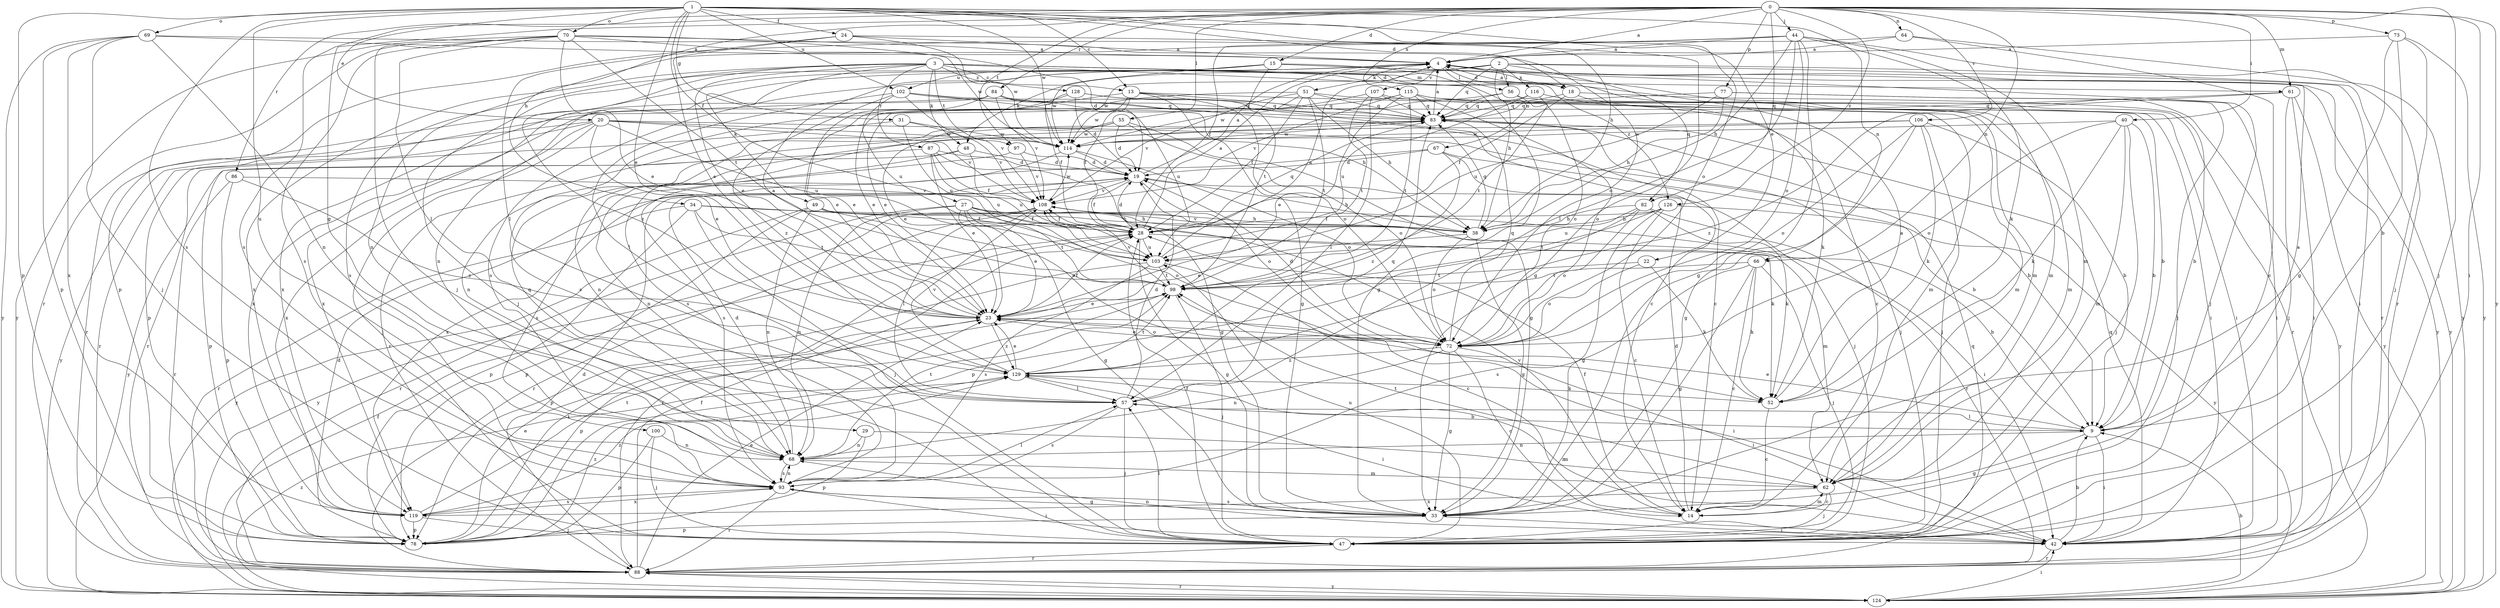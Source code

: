 strict digraph  {
0;
1;
2;
3;
4;
9;
13;
14;
15;
18;
19;
20;
22;
23;
24;
27;
28;
29;
31;
33;
34;
38;
40;
42;
44;
47;
48;
49;
51;
52;
55;
56;
57;
61;
62;
64;
66;
67;
68;
69;
70;
72;
73;
77;
78;
82;
83;
84;
86;
87;
88;
93;
97;
98;
100;
102;
103;
106;
107;
108;
114;
115;
116;
119;
124;
126;
128;
129;
0 -> 4  [label=a];
0 -> 15  [label=d];
0 -> 29  [label=g];
0 -> 34  [label=h];
0 -> 40  [label=i];
0 -> 42  [label=i];
0 -> 44  [label=j];
0 -> 47  [label=j];
0 -> 55  [label=l];
0 -> 61  [label=m];
0 -> 64  [label=n];
0 -> 66  [label=n];
0 -> 73  [label=p];
0 -> 77  [label=p];
0 -> 82  [label=q];
0 -> 84  [label=r];
0 -> 86  [label=r];
0 -> 93  [label=s];
0 -> 97  [label=t];
0 -> 106  [label=v];
0 -> 115  [label=x];
0 -> 124  [label=y];
0 -> 126  [label=z];
1 -> 13  [label=c];
1 -> 18  [label=d];
1 -> 20  [label=e];
1 -> 22  [label=e];
1 -> 23  [label=e];
1 -> 24  [label=f];
1 -> 27  [label=f];
1 -> 31  [label=g];
1 -> 38  [label=h];
1 -> 66  [label=n];
1 -> 69  [label=o];
1 -> 70  [label=o];
1 -> 72  [label=o];
1 -> 78  [label=p];
1 -> 93  [label=s];
1 -> 100  [label=u];
1 -> 102  [label=u];
1 -> 114  [label=w];
2 -> 42  [label=i];
2 -> 48  [label=k];
2 -> 56  [label=l];
2 -> 67  [label=n];
2 -> 82  [label=q];
2 -> 83  [label=q];
2 -> 93  [label=s];
2 -> 114  [label=w];
2 -> 116  [label=x];
2 -> 124  [label=y];
3 -> 13  [label=c];
3 -> 18  [label=d];
3 -> 23  [label=e];
3 -> 33  [label=g];
3 -> 47  [label=j];
3 -> 48  [label=k];
3 -> 49  [label=k];
3 -> 61  [label=m];
3 -> 62  [label=m];
3 -> 87  [label=r];
3 -> 97  [label=t];
3 -> 119  [label=x];
3 -> 126  [label=z];
3 -> 128  [label=z];
3 -> 129  [label=z];
4 -> 18  [label=d];
4 -> 51  [label=k];
4 -> 56  [label=l];
4 -> 62  [label=m];
4 -> 68  [label=n];
4 -> 88  [label=r];
4 -> 107  [label=v];
4 -> 119  [label=x];
9 -> 4  [label=a];
9 -> 23  [label=e];
9 -> 33  [label=g];
9 -> 42  [label=i];
9 -> 57  [label=l];
9 -> 68  [label=n];
13 -> 9  [label=b];
13 -> 28  [label=f];
13 -> 33  [label=g];
13 -> 72  [label=o];
13 -> 83  [label=q];
13 -> 114  [label=w];
13 -> 119  [label=x];
14 -> 19  [label=d];
14 -> 28  [label=f];
14 -> 62  [label=m];
14 -> 108  [label=v];
15 -> 38  [label=h];
15 -> 47  [label=j];
15 -> 93  [label=s];
15 -> 98  [label=t];
15 -> 102  [label=u];
15 -> 114  [label=w];
15 -> 124  [label=y];
18 -> 4  [label=a];
18 -> 9  [label=b];
18 -> 28  [label=f];
18 -> 52  [label=k];
18 -> 83  [label=q];
19 -> 4  [label=a];
19 -> 28  [label=f];
19 -> 38  [label=h];
19 -> 72  [label=o];
19 -> 108  [label=v];
20 -> 9  [label=b];
20 -> 23  [label=e];
20 -> 47  [label=j];
20 -> 88  [label=r];
20 -> 103  [label=u];
20 -> 108  [label=v];
20 -> 114  [label=w];
20 -> 119  [label=x];
20 -> 124  [label=y];
22 -> 52  [label=k];
22 -> 72  [label=o];
22 -> 98  [label=t];
23 -> 4  [label=a];
23 -> 28  [label=f];
23 -> 42  [label=i];
23 -> 72  [label=o];
23 -> 78  [label=p];
23 -> 129  [label=z];
24 -> 4  [label=a];
24 -> 23  [label=e];
24 -> 33  [label=g];
24 -> 57  [label=l];
24 -> 114  [label=w];
27 -> 23  [label=e];
27 -> 28  [label=f];
27 -> 33  [label=g];
27 -> 38  [label=h];
27 -> 52  [label=k];
27 -> 68  [label=n];
27 -> 72  [label=o];
27 -> 88  [label=r];
27 -> 98  [label=t];
28 -> 4  [label=a];
28 -> 9  [label=b];
28 -> 19  [label=d];
28 -> 33  [label=g];
28 -> 83  [label=q];
28 -> 88  [label=r];
28 -> 103  [label=u];
29 -> 62  [label=m];
29 -> 68  [label=n];
29 -> 78  [label=p];
31 -> 88  [label=r];
31 -> 103  [label=u];
31 -> 108  [label=v];
31 -> 114  [label=w];
33 -> 42  [label=i];
33 -> 78  [label=p];
33 -> 93  [label=s];
34 -> 28  [label=f];
34 -> 42  [label=i];
34 -> 47  [label=j];
34 -> 78  [label=p];
34 -> 88  [label=r];
34 -> 98  [label=t];
38 -> 23  [label=e];
38 -> 33  [label=g];
38 -> 72  [label=o];
38 -> 83  [label=q];
38 -> 108  [label=v];
40 -> 9  [label=b];
40 -> 47  [label=j];
40 -> 52  [label=k];
40 -> 62  [label=m];
40 -> 72  [label=o];
40 -> 114  [label=w];
42 -> 9  [label=b];
42 -> 68  [label=n];
42 -> 83  [label=q];
42 -> 88  [label=r];
42 -> 129  [label=z];
44 -> 4  [label=a];
44 -> 33  [label=g];
44 -> 38  [label=h];
44 -> 52  [label=k];
44 -> 57  [label=l];
44 -> 62  [label=m];
44 -> 68  [label=n];
44 -> 72  [label=o];
44 -> 78  [label=p];
44 -> 88  [label=r];
47 -> 28  [label=f];
47 -> 57  [label=l];
47 -> 88  [label=r];
47 -> 103  [label=u];
48 -> 19  [label=d];
48 -> 68  [label=n];
48 -> 103  [label=u];
48 -> 124  [label=y];
49 -> 38  [label=h];
49 -> 62  [label=m];
49 -> 68  [label=n];
49 -> 72  [label=o];
49 -> 78  [label=p];
49 -> 124  [label=y];
51 -> 28  [label=f];
51 -> 38  [label=h];
51 -> 62  [label=m];
51 -> 78  [label=p];
51 -> 83  [label=q];
51 -> 98  [label=t];
51 -> 108  [label=v];
51 -> 114  [label=w];
52 -> 4  [label=a];
52 -> 14  [label=c];
52 -> 98  [label=t];
55 -> 19  [label=d];
55 -> 23  [label=e];
55 -> 33  [label=g];
55 -> 72  [label=o];
55 -> 88  [label=r];
55 -> 114  [label=w];
56 -> 23  [label=e];
56 -> 83  [label=q];
56 -> 88  [label=r];
56 -> 98  [label=t];
56 -> 124  [label=y];
57 -> 9  [label=b];
57 -> 19  [label=d];
57 -> 47  [label=j];
57 -> 83  [label=q];
57 -> 93  [label=s];
61 -> 42  [label=i];
61 -> 47  [label=j];
61 -> 83  [label=q];
61 -> 124  [label=y];
61 -> 129  [label=z];
62 -> 14  [label=c];
62 -> 47  [label=j];
62 -> 98  [label=t];
62 -> 119  [label=x];
64 -> 4  [label=a];
64 -> 14  [label=c];
64 -> 28  [label=f];
64 -> 124  [label=y];
66 -> 14  [label=c];
66 -> 33  [label=g];
66 -> 47  [label=j];
66 -> 52  [label=k];
66 -> 93  [label=s];
66 -> 98  [label=t];
67 -> 9  [label=b];
67 -> 19  [label=d];
67 -> 47  [label=j];
67 -> 119  [label=x];
67 -> 129  [label=z];
68 -> 19  [label=d];
68 -> 62  [label=m];
68 -> 83  [label=q];
68 -> 93  [label=s];
68 -> 98  [label=t];
69 -> 4  [label=a];
69 -> 47  [label=j];
69 -> 68  [label=n];
69 -> 72  [label=o];
69 -> 78  [label=p];
69 -> 119  [label=x];
69 -> 124  [label=y];
70 -> 4  [label=a];
70 -> 19  [label=d];
70 -> 23  [label=e];
70 -> 47  [label=j];
70 -> 57  [label=l];
70 -> 88  [label=r];
70 -> 93  [label=s];
70 -> 98  [label=t];
70 -> 114  [label=w];
70 -> 124  [label=y];
72 -> 14  [label=c];
72 -> 19  [label=d];
72 -> 23  [label=e];
72 -> 33  [label=g];
72 -> 42  [label=i];
72 -> 68  [label=n];
72 -> 83  [label=q];
72 -> 129  [label=z];
73 -> 4  [label=a];
73 -> 9  [label=b];
73 -> 33  [label=g];
73 -> 47  [label=j];
73 -> 124  [label=y];
77 -> 38  [label=h];
77 -> 42  [label=i];
77 -> 47  [label=j];
77 -> 83  [label=q];
77 -> 103  [label=u];
78 -> 19  [label=d];
78 -> 23  [label=e];
78 -> 98  [label=t];
78 -> 129  [label=z];
82 -> 38  [label=h];
82 -> 52  [label=k];
82 -> 72  [label=o];
82 -> 78  [label=p];
82 -> 88  [label=r];
82 -> 103  [label=u];
83 -> 4  [label=a];
83 -> 47  [label=j];
83 -> 68  [label=n];
83 -> 93  [label=s];
83 -> 114  [label=w];
84 -> 14  [label=c];
84 -> 23  [label=e];
84 -> 83  [label=q];
84 -> 88  [label=r];
84 -> 103  [label=u];
84 -> 108  [label=v];
84 -> 119  [label=x];
86 -> 78  [label=p];
86 -> 88  [label=r];
86 -> 108  [label=v];
86 -> 129  [label=z];
87 -> 19  [label=d];
87 -> 23  [label=e];
87 -> 28  [label=f];
87 -> 33  [label=g];
87 -> 78  [label=p];
87 -> 103  [label=u];
88 -> 19  [label=d];
88 -> 23  [label=e];
88 -> 28  [label=f];
88 -> 83  [label=q];
88 -> 124  [label=y];
93 -> 33  [label=g];
93 -> 42  [label=i];
93 -> 57  [label=l];
93 -> 68  [label=n];
93 -> 88  [label=r];
93 -> 119  [label=x];
97 -> 19  [label=d];
97 -> 93  [label=s];
97 -> 108  [label=v];
98 -> 23  [label=e];
98 -> 47  [label=j];
98 -> 108  [label=v];
100 -> 47  [label=j];
100 -> 68  [label=n];
100 -> 78  [label=p];
102 -> 38  [label=h];
102 -> 57  [label=l];
102 -> 62  [label=m];
102 -> 83  [label=q];
102 -> 103  [label=u];
102 -> 108  [label=v];
102 -> 129  [label=z];
103 -> 4  [label=a];
103 -> 14  [label=c];
103 -> 78  [label=p];
103 -> 93  [label=s];
103 -> 98  [label=t];
106 -> 9  [label=b];
106 -> 33  [label=g];
106 -> 47  [label=j];
106 -> 52  [label=k];
106 -> 68  [label=n];
106 -> 72  [label=o];
106 -> 114  [label=w];
107 -> 23  [label=e];
107 -> 42  [label=i];
107 -> 57  [label=l];
107 -> 83  [label=q];
107 -> 98  [label=t];
108 -> 28  [label=f];
108 -> 38  [label=h];
108 -> 57  [label=l];
108 -> 88  [label=r];
108 -> 114  [label=w];
108 -> 124  [label=y];
114 -> 19  [label=d];
114 -> 72  [label=o];
114 -> 93  [label=s];
115 -> 23  [label=e];
115 -> 42  [label=i];
115 -> 62  [label=m];
115 -> 72  [label=o];
115 -> 83  [label=q];
115 -> 93  [label=s];
115 -> 98  [label=t];
115 -> 108  [label=v];
116 -> 14  [label=c];
116 -> 72  [label=o];
116 -> 83  [label=q];
116 -> 103  [label=u];
119 -> 47  [label=j];
119 -> 78  [label=p];
119 -> 93  [label=s];
119 -> 98  [label=t];
119 -> 129  [label=z];
124 -> 9  [label=b];
124 -> 28  [label=f];
124 -> 42  [label=i];
124 -> 88  [label=r];
124 -> 129  [label=z];
126 -> 14  [label=c];
126 -> 28  [label=f];
126 -> 33  [label=g];
126 -> 38  [label=h];
126 -> 98  [label=t];
126 -> 124  [label=y];
128 -> 14  [label=c];
128 -> 19  [label=d];
128 -> 23  [label=e];
128 -> 28  [label=f];
128 -> 83  [label=q];
129 -> 23  [label=e];
129 -> 42  [label=i];
129 -> 52  [label=k];
129 -> 57  [label=l];
129 -> 98  [label=t];
129 -> 108  [label=v];
}

